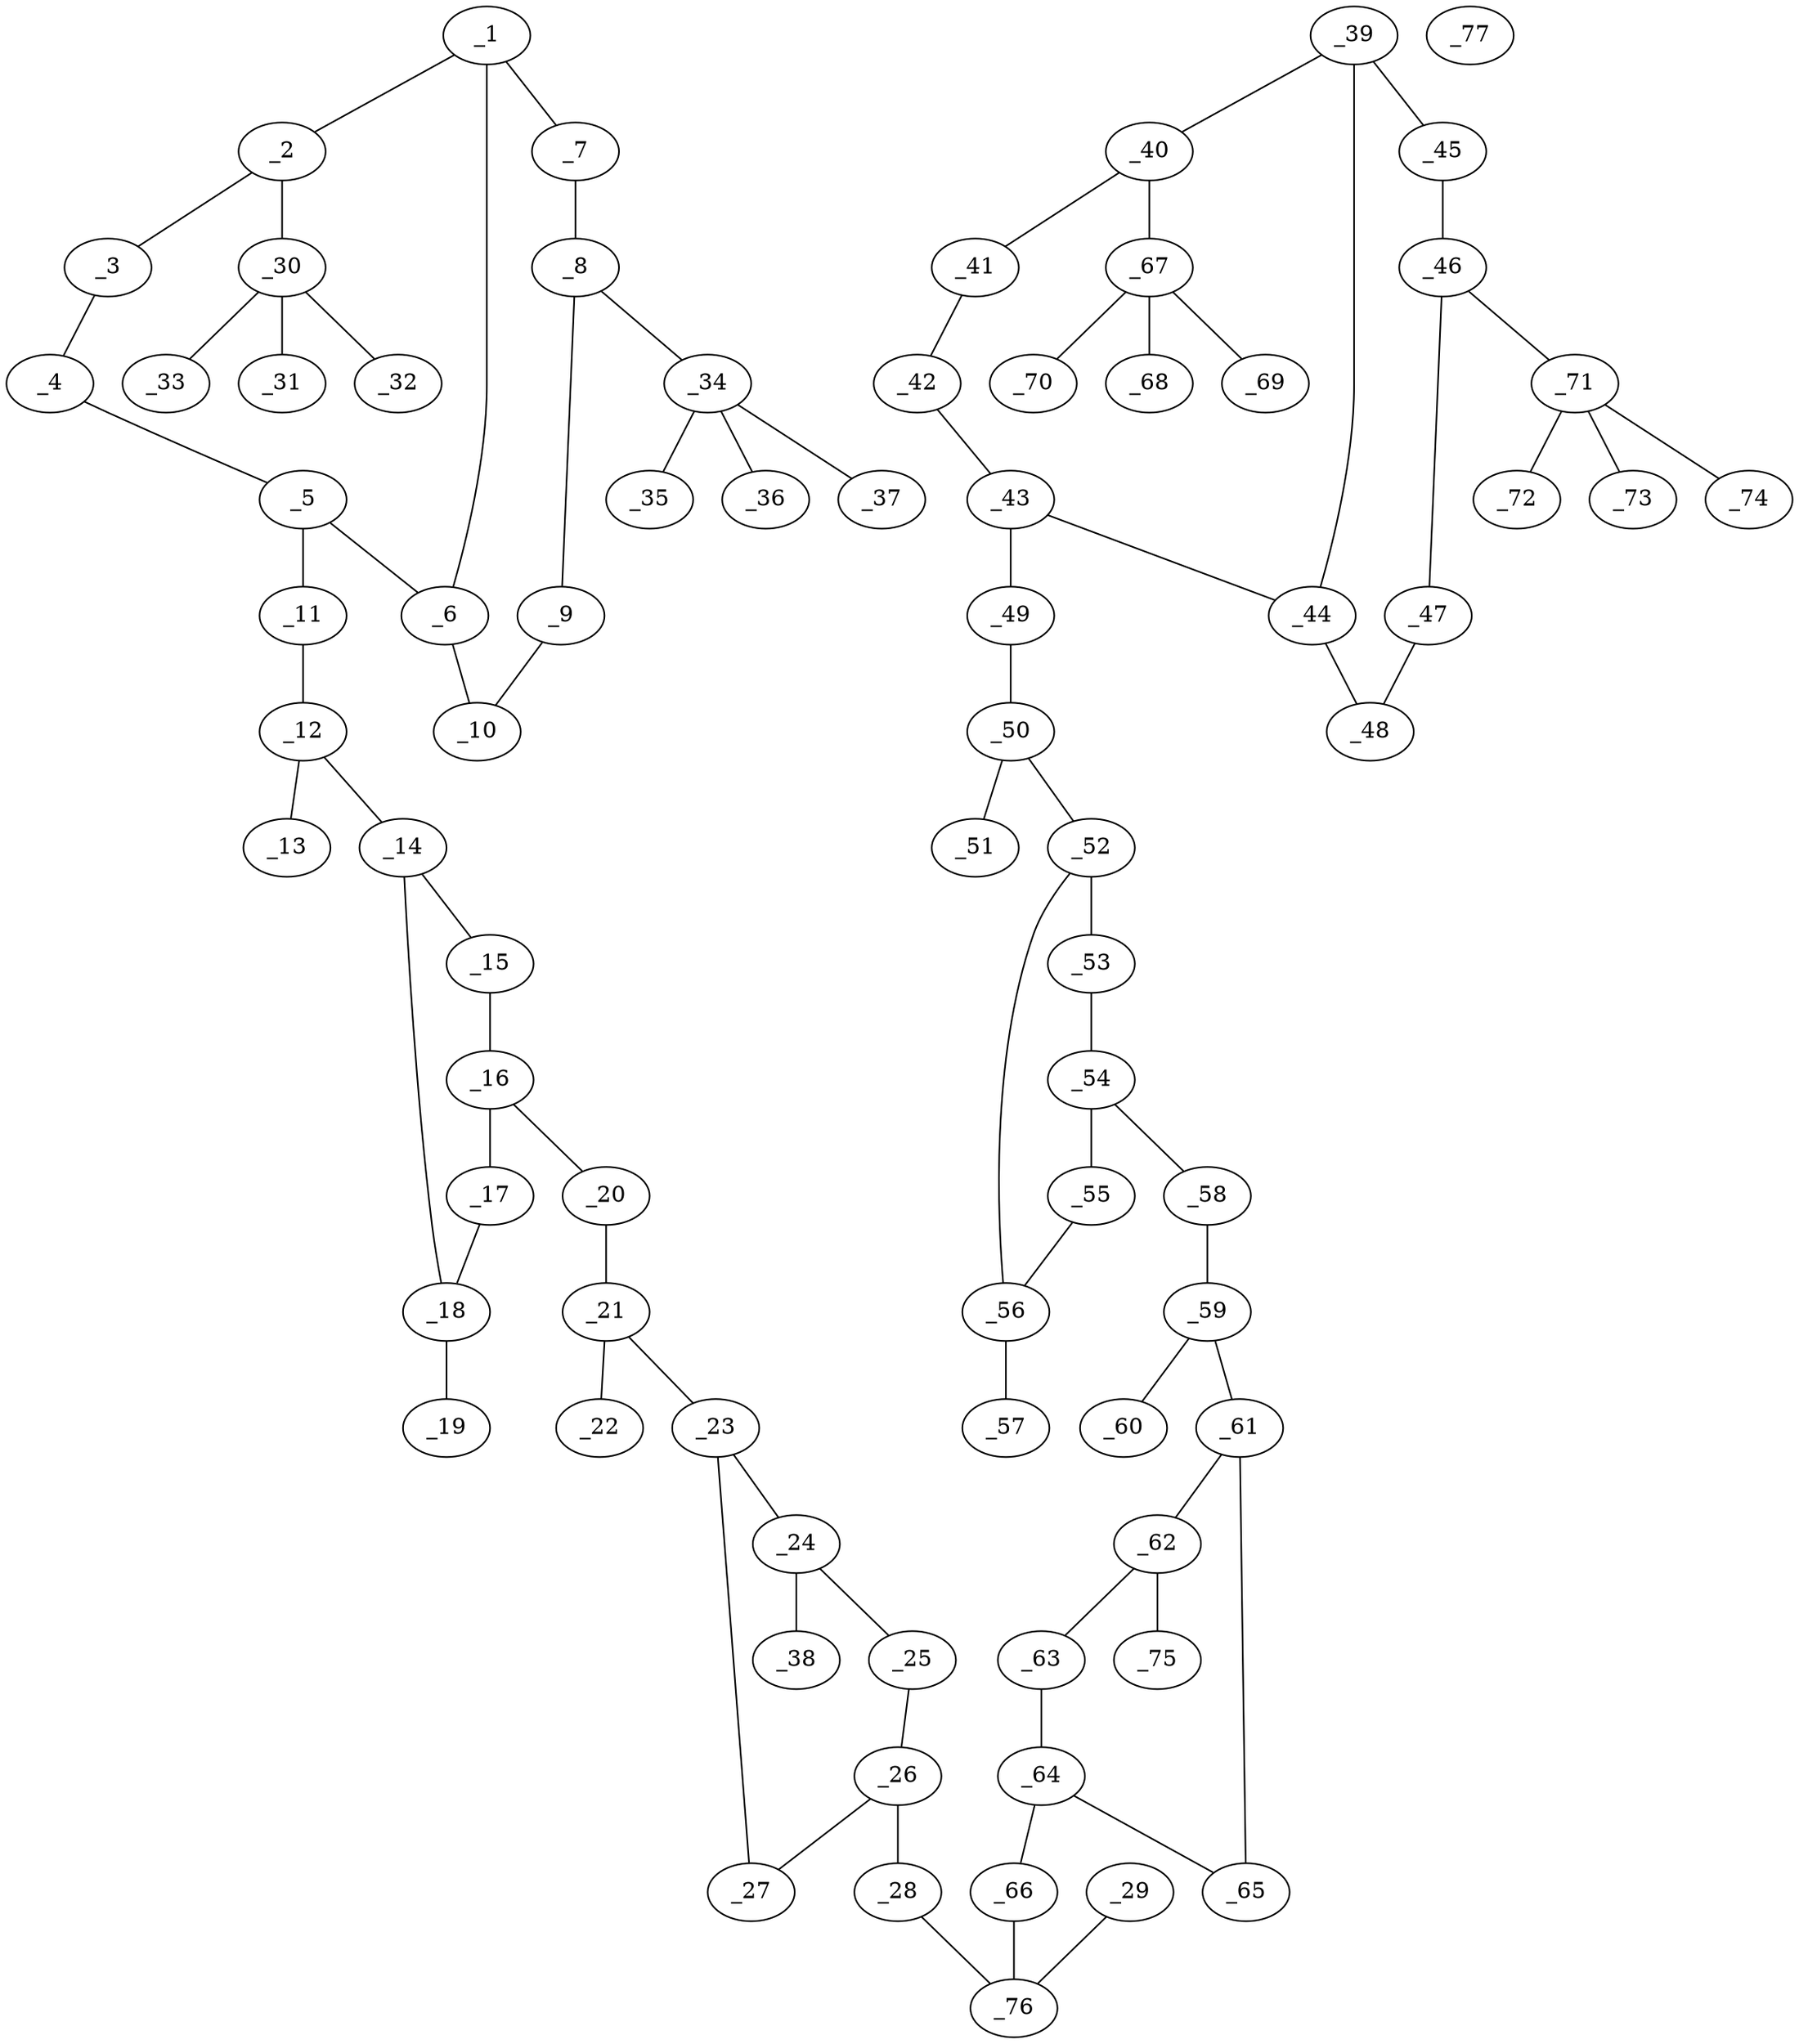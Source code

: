 graph molid662162 {
	_1	 [charge=0,
		chem=1,
		symbol="C  ",
		x="20.0632",
		y="-6.1126"];
	_2	 [charge=0,
		chem=1,
		symbol="C  ",
		x="19.1971",
		y="-6.6126"];
	_1 -- _2	 [valence=1];
	_6	 [charge=0,
		chem=1,
		symbol="C  ",
		x="20.0632",
		y="-5.1126"];
	_1 -- _6	 [valence=1];
	_7	 [charge=0,
		chem=1,
		symbol="C  ",
		x="20.9292",
		y="-6.6126"];
	_1 -- _7	 [valence=2];
	_3	 [charge=0,
		chem=1,
		symbol="C  ",
		x="18.3311",
		y="-6.1126"];
	_2 -- _3	 [valence=2];
	_30	 [charge=0,
		chem=6,
		symbol="P  ",
		x="19.1971",
		y="-7.6126"];
	_2 -- _30	 [valence=1];
	_4	 [charge=0,
		chem=1,
		symbol="C  ",
		x="18.3311",
		y="-5.1126"];
	_3 -- _4	 [valence=1];
	_5	 [charge=0,
		chem=1,
		symbol="C  ",
		x="19.1972",
		y="-4.6126"];
	_4 -- _5	 [valence=2];
	_5 -- _6	 [valence=1];
	_11	 [charge=0,
		chem=4,
		symbol="N  ",
		x="19.1972",
		y="-3.6126"];
	_5 -- _11	 [valence=1];
	_10	 [charge=0,
		chem=1,
		symbol="C  ",
		x="20.9292",
		y="-4.6126"];
	_6 -- _10	 [valence=2];
	_8	 [charge=0,
		chem=1,
		symbol="C  ",
		x="21.7952",
		y="-6.1126"];
	_7 -- _8	 [valence=1];
	_9	 [charge=0,
		chem=1,
		symbol="C  ",
		x="21.7952",
		y="-5.1126"];
	_8 -- _9	 [valence=2];
	_34	 [charge=0,
		chem=6,
		symbol="P  ",
		x="22.6612",
		y="-6.6126"];
	_8 -- _34	 [valence=1];
	_9 -- _10	 [valence=1];
	_12	 [charge=0,
		chem=1,
		symbol="C  ",
		x="18.3311",
		y="-3.1126"];
	_11 -- _12	 [valence=1];
	_13	 [charge=0,
		chem=2,
		symbol="O  ",
		x="17.4651",
		y="-3.6126"];
	_12 -- _13	 [valence=2];
	_14	 [charge=0,
		chem=1,
		symbol="C  ",
		x="18.3311",
		y="-2.1126"];
	_12 -- _14	 [valence=1];
	_15	 [charge=0,
		chem=1,
		symbol="C  ",
		x="17.5221",
		y="-1.5248"];
	_14 -- _15	 [valence=2];
	_18	 [charge=0,
		chem=4,
		symbol="N  ",
		x="19.1402",
		y="-1.5248"];
	_14 -- _18	 [valence=1];
	_16	 [charge=0,
		chem=1,
		symbol="C  ",
		x="17.8311",
		y="-0.5738"];
	_15 -- _16	 [valence=1];
	_17	 [charge=0,
		chem=1,
		symbol="C  ",
		x="18.8311",
		y="-0.5738"];
	_16 -- _17	 [valence=2];
	_20	 [charge=0,
		chem=4,
		symbol="N  ",
		x="17.2434",
		y="0.2352"];
	_16 -- _20	 [valence=1];
	_17 -- _18	 [valence=1];
	_19	 [charge=0,
		chem=1,
		symbol="C  ",
		x="20.0912",
		y="-1.8339"];
	_18 -- _19	 [valence=1];
	_21	 [charge=0,
		chem=1,
		symbol="C  ",
		x="17.6501",
		y="1.1488"];
	_20 -- _21	 [valence=1];
	_22	 [charge=0,
		chem=2,
		symbol="O  ",
		x="18.6446",
		y="1.2533"];
	_21 -- _22	 [valence=2];
	_23	 [charge=0,
		chem=1,
		symbol="C  ",
		x="17.0623",
		y="1.9578"];
	_21 -- _23	 [valence=1];
	_24	 [charge=0,
		chem=4,
		symbol="N  ",
		x="16.0623",
		y="1.9578"];
	_23 -- _24	 [valence=1];
	_27	 [charge=0,
		chem=1,
		symbol="C  ",
		x="17.3713",
		y="2.9089"];
	_23 -- _27	 [valence=2];
	_25	 [charge=0,
		chem=1,
		symbol="C  ",
		x="15.7533",
		y="2.9089"];
	_24 -- _25	 [valence=1];
	_38	 [charge=0,
		chem=1,
		symbol="C  ",
		x="15.4745",
		y="1.1488"];
	_24 -- _38	 [valence=1];
	_26	 [charge=0,
		chem=1,
		symbol="C  ",
		x="16.5623",
		y="3.4966"];
	_25 -- _26	 [valence=2];
	_26 -- _27	 [valence=1];
	_28	 [charge=0,
		chem=4,
		symbol="N  ",
		x="16.5623",
		y="4.4966"];
	_26 -- _28	 [valence=1];
	_76	 [charge=0,
		chem=1,
		symbol="C  ",
		x="15.6963",
		y="4.9966"];
	_28 -- _76	 [valence=1];
	_29	 [charge=0,
		chem=2,
		symbol="O  ",
		x="14.8303",
		y="4.4966"];
	_29 -- _76	 [valence=2];
	_31	 [charge=0,
		chem=2,
		symbol="O  ",
		x="19.1971",
		y="-8.6126"];
	_30 -- _31	 [valence=2];
	_32	 [charge=0,
		chem=2,
		symbol="O  ",
		x="20.1971",
		y="-7.6126"];
	_30 -- _32	 [valence=1];
	_33	 [charge=0,
		chem=2,
		symbol="O  ",
		x="18.1971",
		y="-7.6126"];
	_30 -- _33	 [valence=1];
	_35	 [charge=0,
		chem=2,
		symbol="O  ",
		x="23.5273",
		y="-7.1126"];
	_34 -- _35	 [valence=2];
	_36	 [charge=0,
		chem=2,
		symbol="O  ",
		x="22.1612",
		y="-7.4787"];
	_34 -- _36	 [valence=1];
	_37	 [charge=0,
		chem=2,
		symbol="O  ",
		x="23.1612",
		y="-5.7466"];
	_34 -- _37	 [valence=1];
	_39	 [charge=0,
		chem=1,
		symbol="C  ",
		x="5.0611",
		y="5.3856"];
	_40	 [charge=0,
		chem=1,
		symbol="C  ",
		x="5.269",
		y="4.4074"];
	_39 -- _40	 [valence=2];
	_44	 [charge=0,
		chem=1,
		symbol="C  ",
		x="5.8042",
		y="6.0547"];
	_39 -- _44	 [valence=1];
	_45	 [charge=0,
		chem=1,
		symbol="C  ",
		x="4.11",
		y="5.6946"];
	_39 -- _45	 [valence=1];
	_41	 [charge=0,
		chem=1,
		symbol="C  ",
		x="6.22",
		y="4.0984"];
	_40 -- _41	 [valence=1];
	_67	 [charge=0,
		chem=6,
		symbol="P  ",
		x="4.5258",
		y="3.7383"];
	_40 -- _67	 [valence=1];
	_42	 [charge=0,
		chem=1,
		symbol="C  ",
		x="6.9632",
		y="4.7675"];
	_41 -- _42	 [valence=2];
	_43	 [charge=0,
		chem=1,
		symbol="C  ",
		x="6.7553",
		y="5.7457"];
	_42 -- _43	 [valence=1];
	_43 -- _44	 [valence=2];
	_49	 [charge=0,
		chem=4,
		symbol="N  ",
		x="7.4984",
		y="6.4148"];
	_43 -- _49	 [valence=1];
	_48	 [charge=0,
		chem=1,
		symbol="C  ",
		x="5.5963",
		y="7.0328"];
	_44 -- _48	 [valence=1];
	_46	 [charge=0,
		chem=1,
		symbol="C  ",
		x="3.9021",
		y="6.6727"];
	_45 -- _46	 [valence=2];
	_47	 [charge=0,
		chem=1,
		symbol="C  ",
		x="4.6453",
		y="7.3419"];
	_46 -- _47	 [valence=1];
	_71	 [charge=0,
		chem=6,
		symbol="P  ",
		x="2.9511",
		y="6.9818"];
	_46 -- _71	 [valence=1];
	_47 -- _48	 [valence=2];
	_50	 [charge=0,
		chem=1,
		symbol="C  ",
		x="8.4495",
		y="6.1058"];
	_49 -- _50	 [valence=1];
	_51	 [charge=0,
		chem=2,
		symbol="O  ",
		x="8.6574",
		y="5.1276"];
	_50 -- _51	 [valence=2];
	_52	 [charge=0,
		chem=1,
		symbol="C  ",
		x="9.1926",
		y="6.7749"];
	_50 -- _52	 [valence=1];
	_53	 [charge=0,
		chem=1,
		symbol="C  ",
		x="10.1708",
		y="6.567"];
	_52 -- _53	 [valence=2];
	_56	 [charge=0,
		chem=4,
		symbol="N  ",
		x="9.0881",
		y="7.7694"];
	_52 -- _56	 [valence=1];
	_54	 [charge=0,
		chem=1,
		symbol="C  ",
		x="10.6708",
		y="7.433"];
	_53 -- _54	 [valence=1];
	_55	 [charge=0,
		chem=1,
		symbol="C  ",
		x="10.0016",
		y="8.1762"];
	_54 -- _55	 [valence=2];
	_58	 [charge=0,
		chem=4,
		symbol="N  ",
		x="11.6653",
		y="7.5376"];
	_54 -- _58	 [valence=1];
	_55 -- _56	 [valence=1];
	_57	 [charge=0,
		chem=1,
		symbol="C  ",
		x="8.2221",
		y="8.2694"];
	_56 -- _57	 [valence=1];
	_59	 [charge=0,
		chem=1,
		symbol="C  ",
		x="12.2531",
		y="6.7285"];
	_58 -- _59	 [valence=1];
	_60	 [charge=0,
		chem=2,
		symbol="O  ",
		x="11.8463",
		y="5.815"];
	_59 -- _60	 [valence=2];
	_61	 [charge=0,
		chem=1,
		symbol="C  ",
		x="13.2476",
		y="6.8331"];
	_59 -- _61	 [valence=1];
	_62	 [charge=0,
		chem=4,
		symbol="N  ",
		x="13.7476",
		y="7.6991"];
	_61 -- _62	 [valence=1];
	_65	 [charge=0,
		chem=1,
		symbol="C  ",
		x="13.9167",
		y="6.0899"];
	_61 -- _65	 [valence=2];
	_63	 [charge=0,
		chem=1,
		symbol="C  ",
		x="14.7258",
		y="7.4912"];
	_62 -- _63	 [valence=1];
	_75	 [charge=0,
		chem=1,
		symbol="C  ",
		x="13.3409",
		y="8.6126"];
	_62 -- _75	 [valence=1];
	_64	 [charge=0,
		chem=1,
		symbol="C  ",
		x="14.8303",
		y="6.4966"];
	_63 -- _64	 [valence=2];
	_64 -- _65	 [valence=1];
	_66	 [charge=0,
		chem=4,
		symbol="N  ",
		x="15.6963",
		y="5.9966"];
	_64 -- _66	 [valence=1];
	_66 -- _76	 [valence=1];
	_68	 [charge=0,
		chem=2,
		symbol="O  ",
		x="3.7827",
		y="3.0692"];
	_67 -- _68	 [valence=2];
	_69	 [charge=0,
		chem=2,
		symbol="O  ",
		x="3.8567",
		y="4.4814"];
	_67 -- _69	 [valence=1];
	_70	 [charge=0,
		chem=2,
		symbol="O  ",
		x="5.195",
		y="2.9951"];
	_67 -- _70	 [valence=1];
	_72	 [charge=0,
		chem=2,
		symbol="O  ",
		x=2,
		y="7.2908"];
	_71 -- _72	 [valence=2];
	_73	 [charge=0,
		chem=2,
		symbol="O  ",
		x="2.642",
		y="6.0307"];
	_71 -- _73	 [valence=1];
	_74	 [charge=0,
		chem=2,
		symbol="O  ",
		x="3.2601",
		y="7.9328"];
	_71 -- _74	 [valence=1];
	_77	 [charge=0,
		chem=29,
		symbol="Na ",
		x="25.5273",
		y=0];
}
